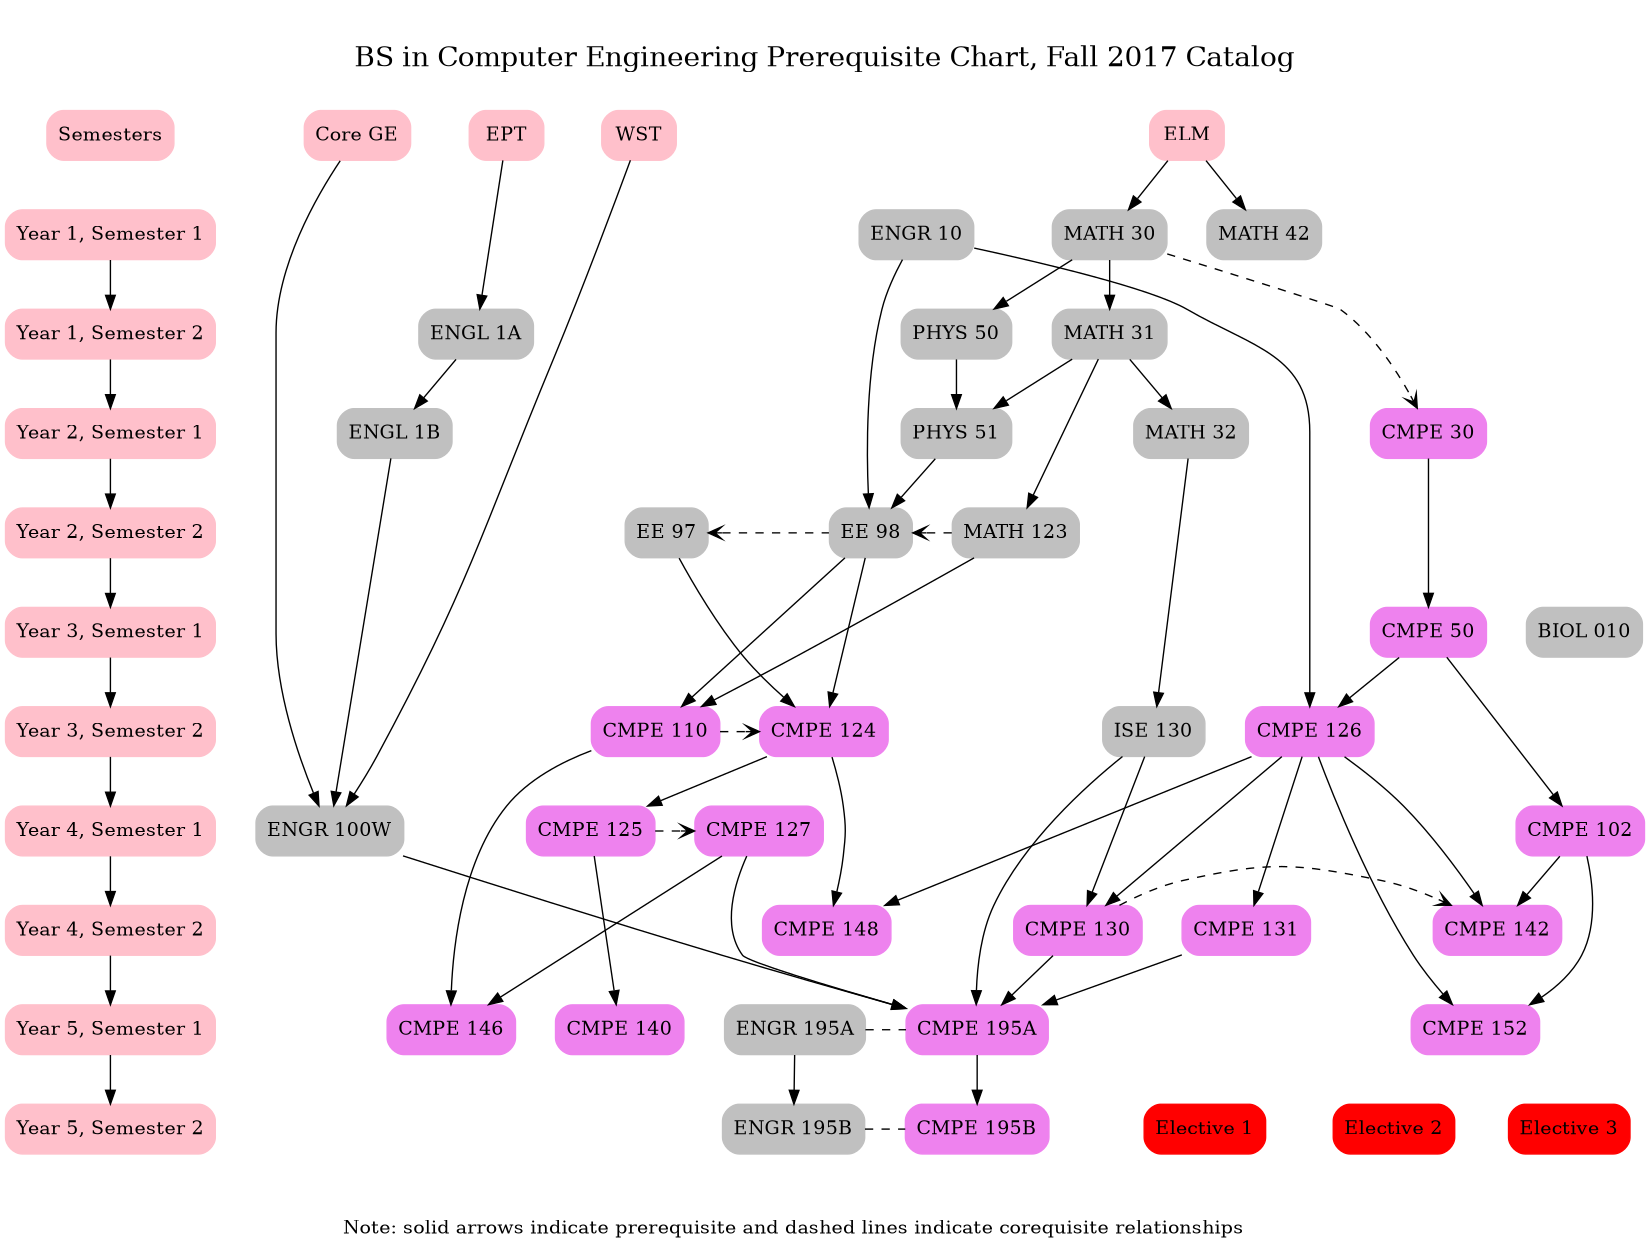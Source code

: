 digraph cmpe5year {
    label="\nBS in Computer Engineering Prerequisite Chart, Fall 2017 Catalog\n";
    edge [comment="Wildcard node added automatic in EG."];
    node [comment="Wildcard node added automatic in EG."];
    graph [labelloc=t, 
           ratio="compress", 
           bb="0 0 1936 620", 
           ranksep="0.5", 
           fontsize=20, 
           nodesep="0.4", 
           dpi=100, 
           size="11,8.5"];
    {
        edge [comment="Wildcard node added automatic in EG."];
        node [color=pink, 
              shape=box, 
              style="filled, rounded"];
        {
            edge [style="invis"];
            node [comment="Wildcard node added automatic in EG."];
            "Semesters" -> "Year 1, Semester 1";
        }

        "Year 1, Semester 1" -> "Year 1, Semester 2";
        "Year 1, Semester 2" -> "Year 2, Semester 1";
        "Year 2, Semester 1" -> "Year 2, Semester 2";
        "Year 2, Semester 2" -> "Year 3, Semester 1";
        "Year 3, Semester 1" -> "Year 3, Semester 2";
        "Year 3, Semester 2" -> "Year 4, Semester 1";
        "Year 4, Semester 1" -> "Year 4, Semester 2";
        "Year 4, Semester 2" -> "Year 5, Semester 1";
        "Year 5, Semester 1" -> "Year 5, Semester 2";
        {
            edge [comment="Wildcard node added automatic in EG."];
            node [comment="Wildcard node added automatic in EG."];
            WST [URL="http://testing.sjsu.edu/wst", 
                 label="WST"];
            "Core GE" [URL="http://info.sjsu.edu/web-dbgen/narr/policies/rec-15458.15671.15676.html", 
                       label="Core GE"];
        }

        {
            edge [comment="Wildcard node added automatic in EG."];
            node [color=grey];
            "MATH 030" [URL="http://info.sjsu.edu/web-dbgen/catalog/courses/MATH030.html", 
                        label="MATH 30"];
            "MATH 031" [URL="http://info.sjsu.edu/web-dbgen/catalog/courses/MATH031.html", 
                        label="MATH 31"];
            "MATH 032" [URL="http://info.sjsu.edu/web-dbgen/catalog/courses/MATH032.html", 
                        label="MATH 32"];
            "MATH 042" [URL="http://info.sjsu.edu/web-dbgen/catalog/courses/MATH042.html", 
                        label="MATH 42"];
            "MATH 123" [URL="http://info.sjsu.edu/web-dbgen/catalog/courses/MATH123.html", 
                        label="MATH 123"];
            "BIOL 010" [URL="http://info.sjsu.edu/web-dbgen/catalog/courses/BIOL010.html", 
                        label="BIOL 010"];
            "PHYS 050" [URL="http://info.sjsu.edu/web-dbgen/catalog/courses/PHYS050.html", 
                        label="PHYS 50"];
            "PHYS 051" [URL="http://info.sjsu.edu/web-dbgen/catalog/courses/PHYS051.html", 
                        label="PHYS 51"];
            "ISE 130" [URL="http://info.sjsu.edu/web-dbgen/catalog/courses/ISE130.html", 
                       label="ISE 130"];
            "ENGR 100W" [URL="http://info.sjsu.edu/web-dbgen/catalog/courses/ENGR100W.html", 
                         label="ENGR 100W"];
            "ENGL 001B" [URL="http://info.sjsu.edu/web-dbgen/catalog/courses/ENGL001B.html", 
                         label="ENGL 1B"];
            "ENGL 001A" [URL="http://info.sjsu.edu/web-dbgen/catalog/courses/ENGL001A.html", 
                         label="ENGL 1A"];
            "ENGR 010" [URL="http://info.sjsu.edu/web-dbgen/catalog/courses/ENGR010.html", 
                        label="ENGR 10"];
            "EE 097" [URL="http://info.sjsu.edu/web-dbgen/catalog/courses/EE097.html", 
                      label="EE 97"];
            "EE 098" [URL="http://info.sjsu.edu/web-dbgen/catalog/courses/EE098.html", 
                      label="EE 98"];
            "ENGR 195A" [URL="http://info.sjsu.edu/web-dbgen/catalog/courses/ENGR195A.html", 
                         label="ENGR 195A"];
            "ENGR 195B" [URL="http://info.sjsu.edu/web-dbgen/catalog/courses/ENGR195B.html", 
                         label="ENGR 195B"];
        }

        {
            edge [comment="Wildcard node added automatic in EG."];
            node [color=violet];
            "CMPE 030" [URL="http://info.sjsu.edu/web-dbgen/catalog/courses/CMPE030.html", 
                        label="CMPE 30"];
            "CMPE 050" [URL="http://info.sjsu.edu/web-dbgen/catalog/courses/CMPE050.html", 
                        label="CMPE 50"];
            "CMPE 102" [URL="http://info.sjsu.edu/web-dbgen/catalog/courses/CMPE102.html", 
                        label="CMPE 102"];
            "CMPE 110" [URL="http://info.sjsu.edu/web-dbgen/catalog/courses/CMPE110.html", 
                        label="CMPE 110"];
            "CMPE 124" [URL="http://info.sjsu.edu/web-dbgen/catalog/courses/CMPE124.html", 
                        label="CMPE 124"];
            "CMPE 125" [URL="http://info.sjsu.edu/web-dbgen/catalog/courses/CMPE125.html", 
                        label="CMPE 125"];
            "CMPE 126" [URL="http://info.sjsu.edu/web-dbgen/catalog/courses/CMPE126.html", 
                        label="CMPE 126"];
            "CMPE 127" [URL="http://info.sjsu.edu/web-dbgen/catalog/courses/CMPE127.html", 
                        label="CMPE 127"];
            "CMPE 130" [URL="http://info.sjsu.edu/web-dbgen/catalog/courses/CMPE130.html", 
                        label="CMPE 130"];
            "CMPE 131" [URL="http://info.sjsu.edu/web-dbgen/catalog/courses/CMPE131.html", 
                        label="CMPE 131"];
            "CMPE 140" [URL="http://info.sjsu.edu/web-dbgen/catalog/courses/CMPE140.html", 
                        label="CMPE 140"];
            "CMPE 142" [URL="http://info.sjsu.edu/web-dbgen/catalog/courses/CMPE142.html", 
                        label="CMPE 142"];
            "CMPE 146" [URL="http://info.sjsu.edu/web-dbgen/catalog/courses/CMPE146.html", 
                        label="CMPE 146"];
            "CMPE 148" [URL="http://info.sjsu.edu/web-dbgen/catalog/courses/CMPE148.html", 
                        label="CMPE 148"];
            "CMPE 152" [URL="http://info.sjsu.edu/web-dbgen/catalog/courses/CMPE152.html", 
                        label="CMPE 152"];
            "CMPE 195A" [URL="http://info.sjsu.edu/web-dbgen/catalog/courses/CMPE195A.html", 
                         label="CMPE 195A"];
            "CMPE 195B" [URL="http://info.sjsu.edu/web-dbgen/catalog/courses/CMPE195B.html", 
                         label="CMPE 195B"];
        }

        {
            edge [comment="Wildcard node added automatic in EG."];
            node [color=red];
            Elective1 [URL="https://cmpe.sjsu.edu/content/BSCMPE-technical-electives", 
                       label="Elective 1"];
            Elective2 [URL="https://cmpe.sjsu.edu/content/BSCMPE-technical-electives", 
                       label="Elective 2"];
            Elective3 [URL="https://cmpe.sjsu.edu/content/BSCMPE-technical-electives", 
                       label="Elective 3"];
        }

        {
            rank=same;
            edge [comment="Wildcard node added automatic in EG."];
            node [comment="Wildcard node added automatic in EG."];
            "Semesters";
            "ELM";
            "EPT";
            "Core GE";
            "WST";
        }

        {
            rank=same;
            edge [comment="Wildcard node added automatic in EG."];
            node [comment="Wildcard node added automatic in EG."];
            "Year 1, Semester 1";
            "ENGR 010";
            "MATH 030";
            "MATH 042";
        }

        {
            rank=same;
            edge [comment="Wildcard node added automatic in EG."];
            node [comment="Wildcard node added automatic in EG."];
            "Year 1, Semester 2";
            "MATH 031";
            "PHYS 050";
            "ENGL 001A";
        }

        {
            rank=same;
            edge [comment="Wildcard node added automatic in EG."];
            node [comment="Wildcard node added automatic in EG."];
            "Year 2, Semester 1";
            "CMPE 030";
            "MATH 032";
            "PHYS 051";
            "ENGL 001B";
        }

        {
            rank=same;
            edge [comment="Wildcard node added automatic in EG."];
            node [comment="Wildcard node added automatic in EG."];
            "Year 2, Semester 2";
            "MATH 123";
            "EE 097";
            "EE 098";
        }

        {
            rank=same;
            edge [comment="Wildcard node added automatic in EG."];
            node [comment="Wildcard node added automatic in EG."];
            "Year 3, Semester 1";
            "CMPE 050";
            "BIOL 010";
        }

        {
            rank=same;
            edge [comment="Wildcard node added automatic in EG."];
            node [comment="Wildcard node added automatic in EG."];
            "Year 3, Semester 2";
            "CMPE 126";
            "CMPE 110";
            "CMPE 124";
            "ISE 130";
        }

        {
            rank=same;
            edge [comment="Wildcard node added automatic in EG."];
            node [comment="Wildcard node added automatic in EG."];
            "Year 4, Semester 1";
            "CMPE 125";
            "CMPE 127";
            "CMPE 102";
            "ENGR 100W";
        }

        {
            rank=same;
            edge [comment="Wildcard node added automatic in EG."];
            node [comment="Wildcard node added automatic in EG."];
            "Year 4, Semester 2";
            "CMPE 130";
            "CMPE 131";
            "CMPE 142";
            "CMPE 148";
        }

        {
            rank=same;
            edge [comment="Wildcard node added automatic in EG."];
            node [comment="Wildcard node added automatic in EG."];
            "Year 5, Semester 1";
            "CMPE 140";
            "CMPE 146";
            "CMPE 152";
            "CMPE 195A";
            "ENGR 195A";
        }

        {
            rank=same;
            edge [comment="Wildcard node added automatic in EG."];
            node [comment="Wildcard node added automatic in EG."];
            "Year 5, Semester 2";
            Elective1;
            Elective2;
            Elective3;
            "CMPE 195B";
            "ENGR 195B";
        }

        {
            edge [style=solid];
            node [comment="Wildcard node added automatic in EG."];
            "MATH 030";
            "ELM" -> "MATH 030";
            "MATH 031";
            "MATH 030" -> "MATH 031";
            "MATH 032";
            "MATH 031" -> "MATH 032";
            "MATH 042";
            "ELM" -> "MATH 042";
            "MATH 123";
            "MATH 031" -> "MATH 123";
            "PHYS 050";
            "MATH 030" -> "PHYS 050";
            "PHYS 051";
            "PHYS 050" -> "PHYS 051";
            "MATH 031" -> "PHYS 051";
            "CMPE 030";
            {
                edge [style=dashed, 
                      arrowhead=open];
                node [comment="Wildcard node added automatic in EG."];
                "MATH 030" -> "CMPE 030";
            }

            {
                edge [style=dashed, 
                      arrowtail=open, 
                      dir=back];
                node [comment="Wildcard node added automatic in EG."];
                "EE 097" -> "EE 098";
            }

            "ENGR 010" -> "EE 098";
            "ENGR 010" -> "CMPE 126";
            "PHYS 051" -> "EE 098";
            {
                edge [style=dashed, 
                      arrowtail=open, 
                      dir=back];
                node [comment="Wildcard node added automatic in EG."];
                "EE 098" -> "MATH 123";
            }

            "CMPE 050";
            "CMPE 030" -> "CMPE 050";
            "CMPE 102";
            "CMPE 050" -> "CMPE 102";
            "CMPE 110";
            "EE 098" -> "CMPE 110";
            "MATH 123" -> "CMPE 110";
            "EE 097" -> "CMPE 124";
            "EE 098" -> "CMPE 124";
            {
                edge [style=dashed, 
                      arrowhead=open];
                node [comment="Wildcard node added automatic in EG."];
                "CMPE 110" -> "CMPE 124";
            }

            "CMPE 124" -> "CMPE 125";
            "CMPE 126";
            "CMPE 050" -> "CMPE 126";
            "CMPE 127";
            {
                edge [style=dashed, 
                      arrowhead=open];
                node [comment="Wildcard node added automatic in EG."];
                "CMPE 125" -> "CMPE 127";
            }

            "CMPE 126" -> "CMPE 130";
            "ISE 130" -> "CMPE 130";
            "CMPE 131";
            "CMPE 126" -> "CMPE 131";
            "CMPE 140";
            "CMPE 125" -> "CMPE 140";
            "CMPE 142";
            "CMPE 102" -> "CMPE 142";
            "CMPE 126" -> "CMPE 142";
            {
                edge [style=dashed, 
                      arrowhead=open];
                node [comment="Wildcard node added automatic in EG."];
                "CMPE 130" -> "CMPE 142";
            }

            "CMPE 110" -> "CMPE 146";
            "CMPE 127" -> "CMPE 146";
            "CMPE 148";
            "CMPE 124" -> "CMPE 148";
            "CMPE 126" -> "CMPE 148";
            "CMPE 152";
            "CMPE 126" -> "CMPE 152";
            "CMPE 102" -> "CMPE 152";
            "CMPE 195A";
            "CMPE 127" -> "CMPE 195A";
            "CMPE 130" -> "CMPE 195A";
            "CMPE 131" -> "CMPE 195A";
            "ISE 130" -> "CMPE 195A";
            "ENGR 100W" -> "CMPE 195A";
            "CMPE 195B";
            "CMPE 195A" -> "CMPE 195B";
            "ENGR 100W";
            "ENGL 001B" -> "ENGR 100W";
            "Core GE" -> "ENGR 100W";
            "WST" -> "ENGR 100W";
            "ISE 130";
            "MATH 032" -> "ISE 130";
            "ENGL 001B";
            "ENGL 001A" -> "ENGL 001B";
            "ENGL 001A";
            "EPT" -> "ENGL 001A";
            {
                edge [style=dashed, 
                      dir=none];
                node [comment="Wildcard node added automatic in EG."];
                "ENGR 195A" -> "CMPE 195A";
            }

            {
                edge [style=dashed, 
                      dir=none];
                node [comment="Wildcard node added automatic in EG."];
                "ENGR 195B" -> "CMPE 195B";
            }

            "ENGR 195A" -> "ENGR 195B";
            {
                edge [style="invis"];
                node [comment="Wildcard node added automatic in EG."];
                "CMPE 146" -> "ENGR 195A";
            }

            {
                edge [style="invis"];
                node [comment="Wildcard node added automatic in EG."];
                "ENGL 001B" -> "Core GE";
            }

            {
                edge [style="invis"];
                node [comment="Wildcard node added automatic in EG."];
                "Core GE" -> "WST";
            }

            {
                edge [style="invis"];
                node [comment="Wildcard node added automatic in EG."];
                "WST" -> "CMPE 124";
            }

            {
                edge [style="invis"];
                node [comment="Wildcard node added automatic in EG."];
                "EPT" -> "EE 097";
            }

            {
                edge [style="invis"];
                node [comment="Wildcard node added automatic in EG."];
                "ISE 130" -> "CMPE 126";
            }

            {
                edge [style="invis"];
                node [comment="Wildcard node added automatic in EG."];
                "CMPE 050" -> "ISE 130";
            }

            {
                edge [style="invis"];
                node [comment="Wildcard node added automatic in EG."];
                "MATH 030" -> "MATH 042";
            }

        }

    }

    {
        edge [comment="Wildcard node added automatic in EG."];
        node [comment="Wildcard node added automatic in EG."];
        "ENGR 195B" -> note  [style="invis"];
        note [shape=plaintext, 
              label="Note: solid arrows indicate prerequisite and dashed lines indicate corequisite relationships"];
    }

}
